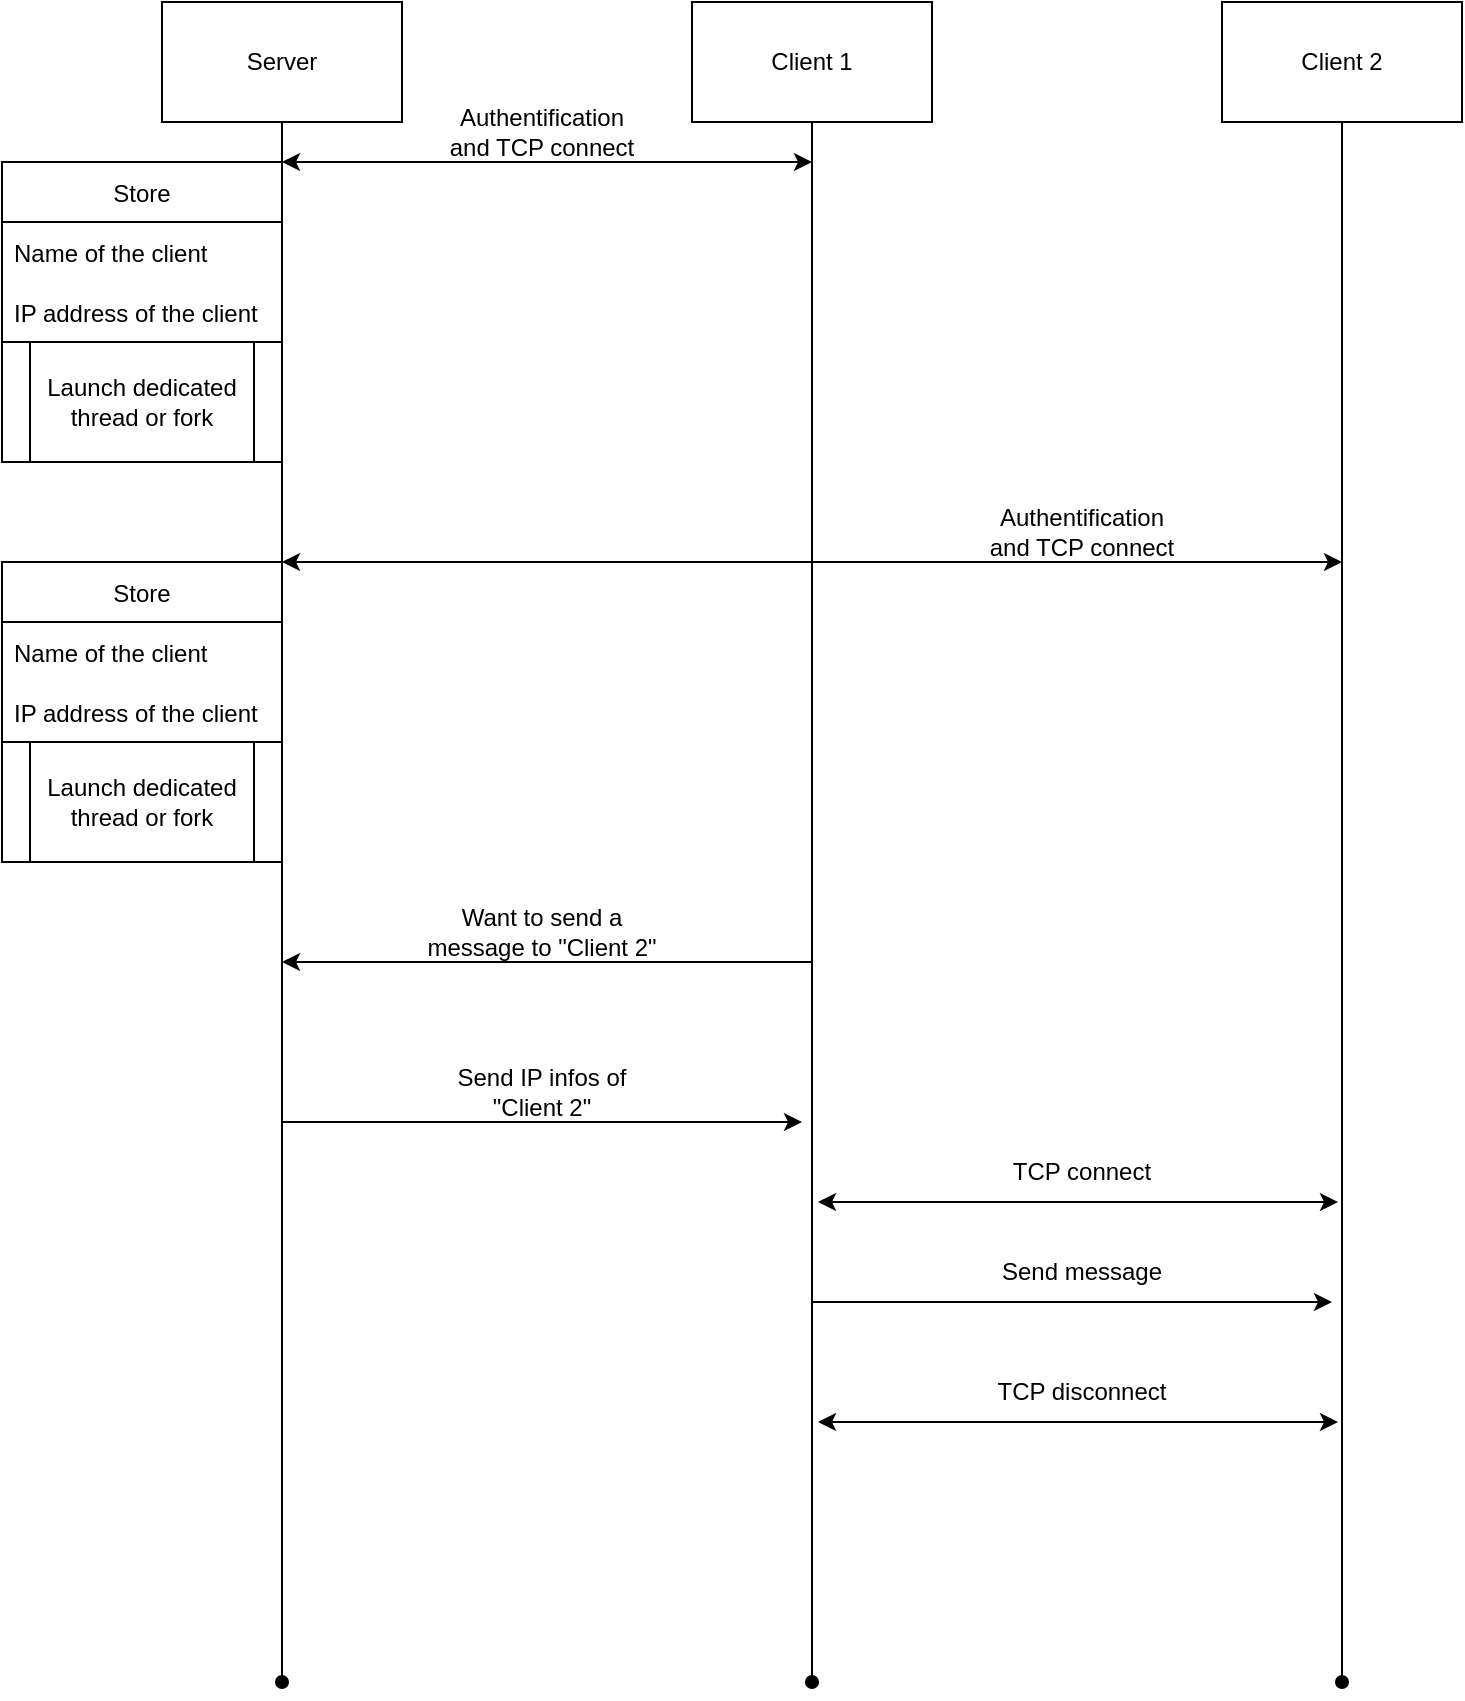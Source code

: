 <mxfile version="18.0.7" type="device"><diagram id="kgpKYQtTHZ0yAKxKKP6v" name="Page-1"><mxGraphModel dx="1422" dy="758" grid="1" gridSize="10" guides="1" tooltips="1" connect="1" arrows="1" fold="1" page="1" pageScale="1" pageWidth="850" pageHeight="1100" math="0" shadow="0"><root><mxCell id="0"/><mxCell id="1" parent="0"/><mxCell id="pJwqne2ufD-AXGl4XKYw-1" value="Server" style="rounded=0;whiteSpace=wrap;html=1;" parent="1" vertex="1"><mxGeometry x="100" y="80" width="120" height="60" as="geometry"/></mxCell><mxCell id="pJwqne2ufD-AXGl4XKYw-2" value="Client 1" style="rounded=0;whiteSpace=wrap;html=1;" parent="1" vertex="1"><mxGeometry x="365" y="80" width="120" height="60" as="geometry"/></mxCell><mxCell id="pJwqne2ufD-AXGl4XKYw-3" value="Client 2" style="rounded=0;whiteSpace=wrap;html=1;" parent="1" vertex="1"><mxGeometry x="630" y="80" width="120" height="60" as="geometry"/></mxCell><mxCell id="pJwqne2ufD-AXGl4XKYw-4" value="" style="endArrow=none;html=1;rounded=0;entryX=0.5;entryY=1;entryDx=0;entryDy=0;startArrow=oval;startFill=1;" parent="1" target="pJwqne2ufD-AXGl4XKYw-2" edge="1"><mxGeometry width="50" height="50" relative="1" as="geometry"><mxPoint x="425" y="920" as="sourcePoint"/><mxPoint x="450" y="360" as="targetPoint"/></mxGeometry></mxCell><mxCell id="pJwqne2ufD-AXGl4XKYw-5" value="" style="endArrow=none;html=1;rounded=0;startArrow=oval;startFill=1;" parent="1" edge="1"><mxGeometry width="50" height="50" relative="1" as="geometry"><mxPoint x="690" y="920" as="sourcePoint"/><mxPoint x="690" y="140" as="targetPoint"/></mxGeometry></mxCell><mxCell id="pJwqne2ufD-AXGl4XKYw-6" value="" style="endArrow=none;html=1;rounded=0;entryX=0.5;entryY=1;entryDx=0;entryDy=0;endFill=0;startArrow=oval;startFill=1;" parent="1" target="pJwqne2ufD-AXGl4XKYw-1" edge="1"><mxGeometry width="50" height="50" relative="1" as="geometry"><mxPoint x="160" y="920" as="sourcePoint"/><mxPoint x="159.5" y="140" as="targetPoint"/></mxGeometry></mxCell><mxCell id="pJwqne2ufD-AXGl4XKYw-7" value="" style="endArrow=classic;html=1;rounded=0;startArrow=classic;startFill=1;" parent="1" edge="1"><mxGeometry width="50" height="50" relative="1" as="geometry"><mxPoint x="425" y="160" as="sourcePoint"/><mxPoint x="160" y="160" as="targetPoint"/></mxGeometry></mxCell><mxCell id="pJwqne2ufD-AXGl4XKYw-9" value="Authentification and TCP connect" style="text;html=1;strokeColor=none;fillColor=none;align=center;verticalAlign=middle;whiteSpace=wrap;rounded=0;" parent="1" vertex="1"><mxGeometry x="240" y="130" width="100" height="30" as="geometry"/></mxCell><mxCell id="pJwqne2ufD-AXGl4XKYw-10" value="Store" style="swimlane;fontStyle=0;childLayout=stackLayout;horizontal=1;startSize=30;horizontalStack=0;resizeParent=1;resizeParentMax=0;resizeLast=0;collapsible=1;marginBottom=0;" parent="1" vertex="1"><mxGeometry x="20" y="160" width="140" height="150" as="geometry"><mxRectangle x="20" y="160" width="60" height="30" as="alternateBounds"/></mxGeometry></mxCell><mxCell id="pJwqne2ufD-AXGl4XKYw-11" value="Name of the client" style="text;strokeColor=none;fillColor=none;align=left;verticalAlign=middle;spacingLeft=4;spacingRight=4;overflow=hidden;points=[[0,0.5],[1,0.5]];portConstraint=eastwest;rotatable=0;" parent="pJwqne2ufD-AXGl4XKYw-10" vertex="1"><mxGeometry y="30" width="140" height="30" as="geometry"/></mxCell><mxCell id="pJwqne2ufD-AXGl4XKYw-12" value="IP address of the client" style="text;strokeColor=none;fillColor=none;align=left;verticalAlign=middle;spacingLeft=4;spacingRight=4;overflow=hidden;points=[[0,0.5],[1,0.5]];portConstraint=eastwest;rotatable=0;" parent="pJwqne2ufD-AXGl4XKYw-10" vertex="1"><mxGeometry y="60" width="140" height="30" as="geometry"/></mxCell><mxCell id="pJwqne2ufD-AXGl4XKYw-18" value="Launch dedicated thread or fork" style="shape=process;whiteSpace=wrap;html=1;backgroundOutline=1;" parent="pJwqne2ufD-AXGl4XKYw-10" vertex="1"><mxGeometry y="90" width="140" height="60" as="geometry"/></mxCell><mxCell id="pJwqne2ufD-AXGl4XKYw-14" value="" style="endArrow=classic;html=1;rounded=0;startArrow=classic;startFill=1;" parent="1" edge="1"><mxGeometry width="50" height="50" relative="1" as="geometry"><mxPoint x="690" y="360" as="sourcePoint"/><mxPoint x="160" y="360" as="targetPoint"/></mxGeometry></mxCell><mxCell id="pJwqne2ufD-AXGl4XKYw-19" value="Store" style="swimlane;fontStyle=0;childLayout=stackLayout;horizontal=1;startSize=30;horizontalStack=0;resizeParent=1;resizeParentMax=0;resizeLast=0;collapsible=1;marginBottom=0;" parent="1" vertex="1"><mxGeometry x="20" y="360" width="140" height="150" as="geometry"><mxRectangle x="20" y="160" width="60" height="30" as="alternateBounds"/></mxGeometry></mxCell><mxCell id="pJwqne2ufD-AXGl4XKYw-20" value="Name of the client" style="text;strokeColor=none;fillColor=none;align=left;verticalAlign=middle;spacingLeft=4;spacingRight=4;overflow=hidden;points=[[0,0.5],[1,0.5]];portConstraint=eastwest;rotatable=0;" parent="pJwqne2ufD-AXGl4XKYw-19" vertex="1"><mxGeometry y="30" width="140" height="30" as="geometry"/></mxCell><mxCell id="pJwqne2ufD-AXGl4XKYw-21" value="IP address of the client" style="text;strokeColor=none;fillColor=none;align=left;verticalAlign=middle;spacingLeft=4;spacingRight=4;overflow=hidden;points=[[0,0.5],[1,0.5]];portConstraint=eastwest;rotatable=0;" parent="pJwqne2ufD-AXGl4XKYw-19" vertex="1"><mxGeometry y="60" width="140" height="30" as="geometry"/></mxCell><mxCell id="pJwqne2ufD-AXGl4XKYw-22" value="Launch dedicated thread or fork" style="shape=process;whiteSpace=wrap;html=1;backgroundOutline=1;" parent="pJwqne2ufD-AXGl4XKYw-19" vertex="1"><mxGeometry y="90" width="140" height="60" as="geometry"/></mxCell><mxCell id="pJwqne2ufD-AXGl4XKYw-23" value="" style="endArrow=classic;html=1;rounded=0;" parent="1" edge="1"><mxGeometry width="50" height="50" relative="1" as="geometry"><mxPoint x="425" y="560" as="sourcePoint"/><mxPoint x="160" y="560" as="targetPoint"/></mxGeometry></mxCell><mxCell id="pJwqne2ufD-AXGl4XKYw-24" value="Want to send a message to &quot;Client 2&quot;" style="text;html=1;strokeColor=none;fillColor=none;align=center;verticalAlign=middle;whiteSpace=wrap;rounded=0;" parent="1" vertex="1"><mxGeometry x="230" y="530" width="120" height="30" as="geometry"/></mxCell><mxCell id="pJwqne2ufD-AXGl4XKYw-25" value="" style="endArrow=classic;html=1;rounded=0;" parent="1" edge="1"><mxGeometry width="50" height="50" relative="1" as="geometry"><mxPoint x="160" y="640" as="sourcePoint"/><mxPoint x="420" y="640" as="targetPoint"/></mxGeometry></mxCell><mxCell id="pJwqne2ufD-AXGl4XKYw-27" value="Send IP infos of &quot;Client 2&quot;" style="text;html=1;strokeColor=none;fillColor=none;align=center;verticalAlign=middle;whiteSpace=wrap;rounded=0;" parent="1" vertex="1"><mxGeometry x="235" y="610" width="110" height="30" as="geometry"/></mxCell><mxCell id="pJwqne2ufD-AXGl4XKYw-28" value="Authentification and TCP connect" style="text;html=1;strokeColor=none;fillColor=none;align=center;verticalAlign=middle;whiteSpace=wrap;rounded=0;" parent="1" vertex="1"><mxGeometry x="510" y="330" width="100" height="30" as="geometry"/></mxCell><mxCell id="pJwqne2ufD-AXGl4XKYw-29" value="" style="endArrow=classic;startArrow=classic;html=1;rounded=0;" parent="1" edge="1"><mxGeometry width="50" height="50" relative="1" as="geometry"><mxPoint x="428" y="680" as="sourcePoint"/><mxPoint x="688" y="680" as="targetPoint"/></mxGeometry></mxCell><mxCell id="pJwqne2ufD-AXGl4XKYw-31" value="TCP connect" style="text;html=1;strokeColor=none;fillColor=none;align=center;verticalAlign=middle;whiteSpace=wrap;rounded=0;" parent="1" vertex="1"><mxGeometry x="505" y="650" width="110" height="30" as="geometry"/></mxCell><mxCell id="pJwqne2ufD-AXGl4XKYw-32" value="" style="endArrow=classic;html=1;rounded=0;" parent="1" edge="1"><mxGeometry width="50" height="50" relative="1" as="geometry"><mxPoint x="425" y="730" as="sourcePoint"/><mxPoint x="685" y="730" as="targetPoint"/></mxGeometry></mxCell><mxCell id="pJwqne2ufD-AXGl4XKYw-34" value="Send message" style="text;html=1;strokeColor=none;fillColor=none;align=center;verticalAlign=middle;whiteSpace=wrap;rounded=0;" parent="1" vertex="1"><mxGeometry x="510" y="700" width="100" height="30" as="geometry"/></mxCell><mxCell id="pJwqne2ufD-AXGl4XKYw-35" value="" style="endArrow=classic;startArrow=classic;html=1;rounded=0;" parent="1" edge="1"><mxGeometry width="50" height="50" relative="1" as="geometry"><mxPoint x="428" y="790" as="sourcePoint"/><mxPoint x="688" y="790" as="targetPoint"/></mxGeometry></mxCell><mxCell id="pJwqne2ufD-AXGl4XKYw-36" value="TCP disconnect" style="text;html=1;strokeColor=none;fillColor=none;align=center;verticalAlign=middle;whiteSpace=wrap;rounded=0;" parent="1" vertex="1"><mxGeometry x="505" y="760" width="110" height="30" as="geometry"/></mxCell></root></mxGraphModel></diagram></mxfile>